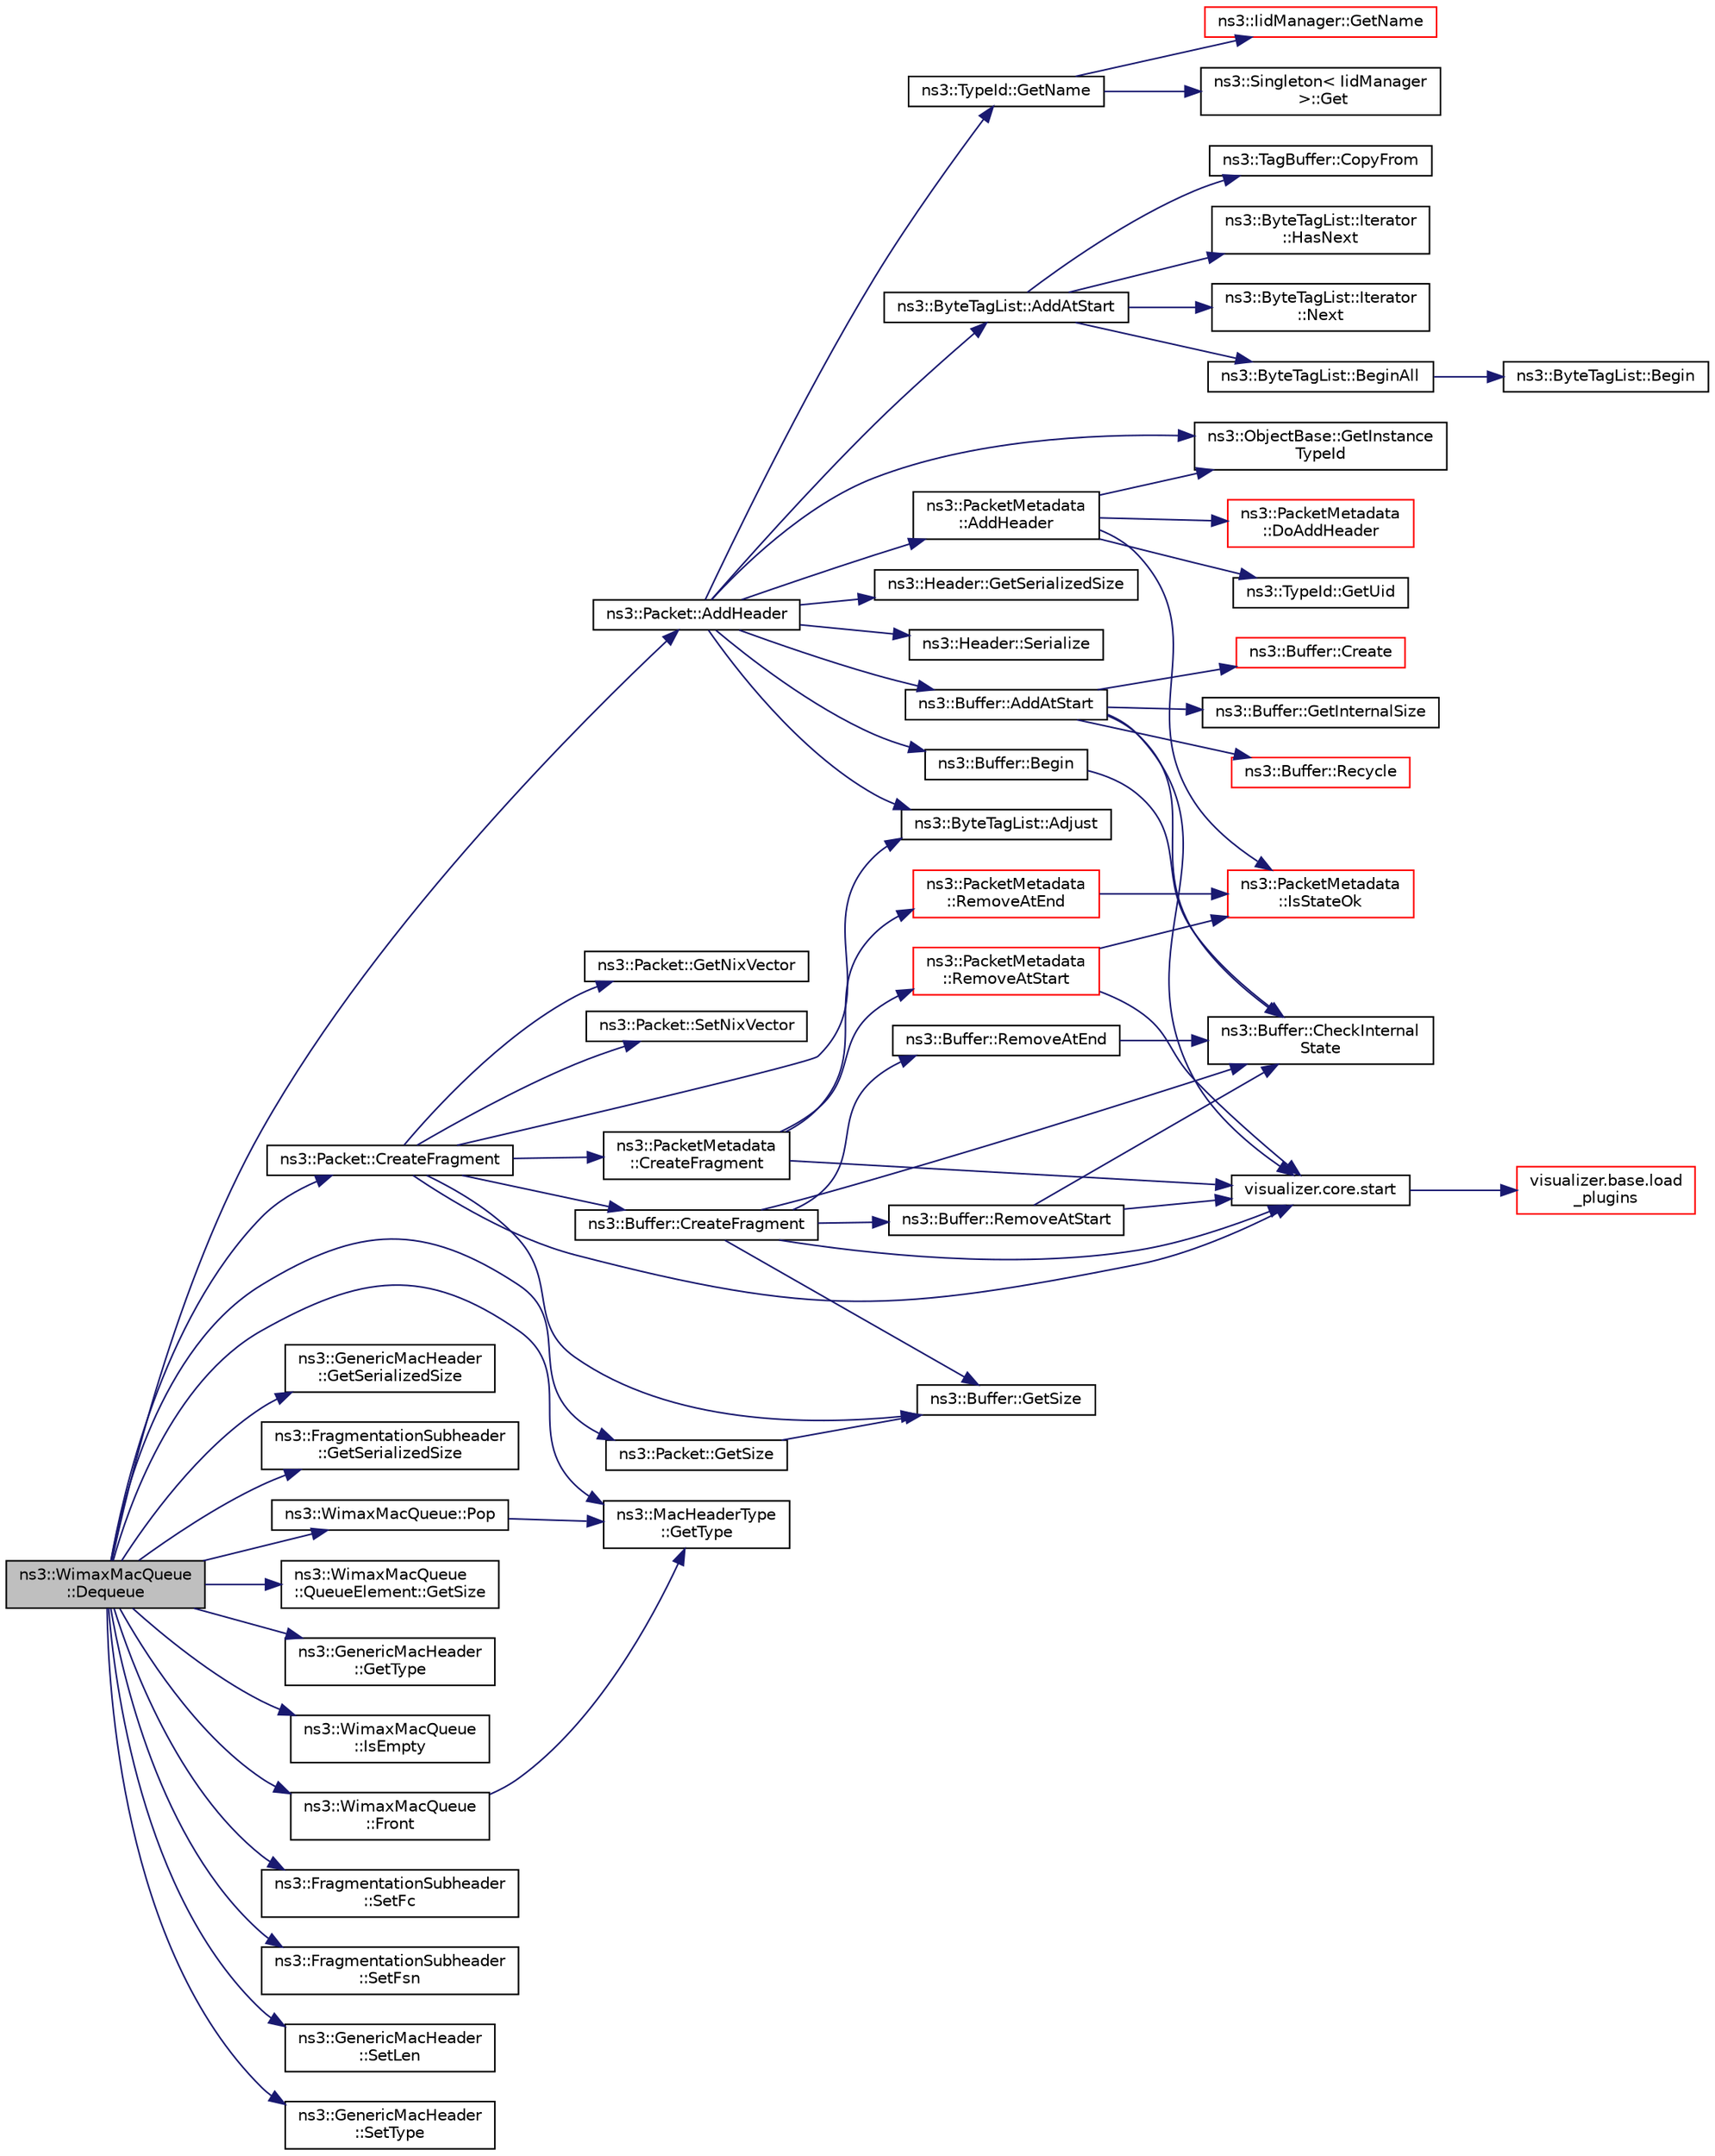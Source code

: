 digraph "ns3::WimaxMacQueue::Dequeue"
{
 // LATEX_PDF_SIZE
  edge [fontname="Helvetica",fontsize="10",labelfontname="Helvetica",labelfontsize="10"];
  node [fontname="Helvetica",fontsize="10",shape=record];
  rankdir="LR";
  Node1 [label="ns3::WimaxMacQueue\l::Dequeue",height=0.2,width=0.4,color="black", fillcolor="grey75", style="filled", fontcolor="black",tooltip="Dequeue a packet of type packetType from the queue."];
  Node1 -> Node2 [color="midnightblue",fontsize="10",style="solid",fontname="Helvetica"];
  Node2 [label="ns3::Packet::AddHeader",height=0.2,width=0.4,color="black", fillcolor="white", style="filled",URL="$classns3_1_1_packet.html#a465108c595a0bc592095cbcab1832ed8",tooltip="Add header to this packet."];
  Node2 -> Node3 [color="midnightblue",fontsize="10",style="solid",fontname="Helvetica"];
  Node3 [label="ns3::ByteTagList::AddAtStart",height=0.2,width=0.4,color="black", fillcolor="white", style="filled",URL="$classns3_1_1_byte_tag_list.html#acb4563fbe4299c55af41ba7a166b71d5",tooltip="Make sure that all offsets are bigger than prependOffset which represents the location where new byte..."];
  Node3 -> Node4 [color="midnightblue",fontsize="10",style="solid",fontname="Helvetica"];
  Node4 [label="ns3::ByteTagList::BeginAll",height=0.2,width=0.4,color="black", fillcolor="white", style="filled",URL="$classns3_1_1_byte_tag_list.html#ab1d2c5671ea01900fa9ef58e33d1e739",tooltip="Returns an iterator pointing to the very first tag in this list."];
  Node4 -> Node5 [color="midnightblue",fontsize="10",style="solid",fontname="Helvetica"];
  Node5 [label="ns3::ByteTagList::Begin",height=0.2,width=0.4,color="black", fillcolor="white", style="filled",URL="$classns3_1_1_byte_tag_list.html#a22bb3fbf008c3bd4821429521a35c82d",tooltip=" "];
  Node3 -> Node6 [color="midnightblue",fontsize="10",style="solid",fontname="Helvetica"];
  Node6 [label="ns3::TagBuffer::CopyFrom",height=0.2,width=0.4,color="black", fillcolor="white", style="filled",URL="$classns3_1_1_tag_buffer.html#afe07a9e117449ff5b5d5857291671349",tooltip="Copy the nternal structure of another TagBuffer."];
  Node3 -> Node7 [color="midnightblue",fontsize="10",style="solid",fontname="Helvetica"];
  Node7 [label="ns3::ByteTagList::Iterator\l::HasNext",height=0.2,width=0.4,color="black", fillcolor="white", style="filled",URL="$classns3_1_1_byte_tag_list_1_1_iterator.html#a44e33e812e3eba4fdc168e36380853af",tooltip="Used to determine if the iterator is at the end of the byteTagList."];
  Node3 -> Node8 [color="midnightblue",fontsize="10",style="solid",fontname="Helvetica"];
  Node8 [label="ns3::ByteTagList::Iterator\l::Next",height=0.2,width=0.4,color="black", fillcolor="white", style="filled",URL="$classns3_1_1_byte_tag_list_1_1_iterator.html#af521864d800baab1d9c5262f59ce4433",tooltip="Returns the next Item from the ByteTagList."];
  Node2 -> Node9 [color="midnightblue",fontsize="10",style="solid",fontname="Helvetica"];
  Node9 [label="ns3::Buffer::AddAtStart",height=0.2,width=0.4,color="black", fillcolor="white", style="filled",URL="$classns3_1_1_buffer.html#a8abd8164c3671d3dadc98fc66fade7b1",tooltip=" "];
  Node9 -> Node10 [color="midnightblue",fontsize="10",style="solid",fontname="Helvetica"];
  Node10 [label="ns3::Buffer::CheckInternal\lState",height=0.2,width=0.4,color="black", fillcolor="white", style="filled",URL="$classns3_1_1_buffer.html#a200897ee202518b0d2bf91ead4e82be9",tooltip="Checks the internal buffer structures consistency."];
  Node9 -> Node11 [color="midnightblue",fontsize="10",style="solid",fontname="Helvetica"];
  Node11 [label="ns3::Buffer::Create",height=0.2,width=0.4,color="red", fillcolor="white", style="filled",URL="$classns3_1_1_buffer.html#a340c9888e35cf55d024808adfbd75913",tooltip="Create a buffer data storage."];
  Node9 -> Node14 [color="midnightblue",fontsize="10",style="solid",fontname="Helvetica"];
  Node14 [label="ns3::Buffer::GetInternalSize",height=0.2,width=0.4,color="black", fillcolor="white", style="filled",URL="$classns3_1_1_buffer.html#a1042168f1f6f3b24ad08a668662ab373",tooltip="Get the buffer real size."];
  Node9 -> Node15 [color="midnightblue",fontsize="10",style="solid",fontname="Helvetica"];
  Node15 [label="ns3::Buffer::Recycle",height=0.2,width=0.4,color="red", fillcolor="white", style="filled",URL="$classns3_1_1_buffer.html#aa14d4354b6de0c9d6044805f6503ecd2",tooltip="Recycle the buffer memory."];
  Node9 -> Node16 [color="midnightblue",fontsize="10",style="solid",fontname="Helvetica"];
  Node16 [label="visualizer.core.start",height=0.2,width=0.4,color="black", fillcolor="white", style="filled",URL="$namespacevisualizer_1_1core.html#a2a35e5d8a34af358b508dac8635754e0",tooltip=" "];
  Node16 -> Node17 [color="midnightblue",fontsize="10",style="solid",fontname="Helvetica"];
  Node17 [label="visualizer.base.load\l_plugins",height=0.2,width=0.4,color="red", fillcolor="white", style="filled",URL="$namespacevisualizer_1_1base.html#ad171497a5ff1afe0a73bedaebf35448f",tooltip=" "];
  Node2 -> Node19 [color="midnightblue",fontsize="10",style="solid",fontname="Helvetica"];
  Node19 [label="ns3::PacketMetadata\l::AddHeader",height=0.2,width=0.4,color="black", fillcolor="white", style="filled",URL="$classns3_1_1_packet_metadata.html#abdce736c4c5f647242f0808c0d2f9249",tooltip="Add an header."];
  Node19 -> Node20 [color="midnightblue",fontsize="10",style="solid",fontname="Helvetica"];
  Node20 [label="ns3::PacketMetadata\l::DoAddHeader",height=0.2,width=0.4,color="red", fillcolor="white", style="filled",URL="$classns3_1_1_packet_metadata.html#ae5ad09674e28733405c49b2655c51a5a",tooltip="Add an header."];
  Node19 -> Node32 [color="midnightblue",fontsize="10",style="solid",fontname="Helvetica"];
  Node32 [label="ns3::ObjectBase::GetInstance\lTypeId",height=0.2,width=0.4,color="black", fillcolor="white", style="filled",URL="$classns3_1_1_object_base.html#abe5b43a6f5b99a92a4c3122db31f06fb",tooltip="Get the most derived TypeId for this Object."];
  Node19 -> Node33 [color="midnightblue",fontsize="10",style="solid",fontname="Helvetica"];
  Node33 [label="ns3::TypeId::GetUid",height=0.2,width=0.4,color="black", fillcolor="white", style="filled",URL="$classns3_1_1_type_id.html#a429535085325d6f926724771446d9047",tooltip="Get the internal id of this TypeId."];
  Node19 -> Node34 [color="midnightblue",fontsize="10",style="solid",fontname="Helvetica"];
  Node34 [label="ns3::PacketMetadata\l::IsStateOk",height=0.2,width=0.4,color="red", fillcolor="white", style="filled",URL="$classns3_1_1_packet_metadata.html#a547dc7d09f1b2d41a28445a91c2fcf37",tooltip="Check if the metadata state is ok."];
  Node2 -> Node39 [color="midnightblue",fontsize="10",style="solid",fontname="Helvetica"];
  Node39 [label="ns3::ByteTagList::Adjust",height=0.2,width=0.4,color="black", fillcolor="white", style="filled",URL="$classns3_1_1_byte_tag_list.html#a1fec06d7e6daaf8039cf2a148e4090f2",tooltip="Adjust the offsets stored internally by the adjustment delta."];
  Node2 -> Node40 [color="midnightblue",fontsize="10",style="solid",fontname="Helvetica"];
  Node40 [label="ns3::Buffer::Begin",height=0.2,width=0.4,color="black", fillcolor="white", style="filled",URL="$classns3_1_1_buffer.html#acb977a0179de9abe4e295ce22023b4ca",tooltip=" "];
  Node40 -> Node10 [color="midnightblue",fontsize="10",style="solid",fontname="Helvetica"];
  Node2 -> Node32 [color="midnightblue",fontsize="10",style="solid",fontname="Helvetica"];
  Node2 -> Node41 [color="midnightblue",fontsize="10",style="solid",fontname="Helvetica"];
  Node41 [label="ns3::TypeId::GetName",height=0.2,width=0.4,color="black", fillcolor="white", style="filled",URL="$classns3_1_1_type_id.html#abc4965475a579c2afdc668d7a7d58374",tooltip="Get the name."];
  Node41 -> Node42 [color="midnightblue",fontsize="10",style="solid",fontname="Helvetica"];
  Node42 [label="ns3::Singleton\< IidManager\l \>::Get",height=0.2,width=0.4,color="black", fillcolor="white", style="filled",URL="$classns3_1_1_singleton.html#a80a2cd3c25a27ea72add7a9f7a141ffa",tooltip="Get a pointer to the singleton instance."];
  Node41 -> Node43 [color="midnightblue",fontsize="10",style="solid",fontname="Helvetica"];
  Node43 [label="ns3::IidManager::GetName",height=0.2,width=0.4,color="red", fillcolor="white", style="filled",URL="$classns3_1_1_iid_manager.html#a6658aaa8120efd885e98addb76a6f1d4",tooltip="Get the name of a type id."];
  Node2 -> Node45 [color="midnightblue",fontsize="10",style="solid",fontname="Helvetica"];
  Node45 [label="ns3::Header::GetSerializedSize",height=0.2,width=0.4,color="black", fillcolor="white", style="filled",URL="$classns3_1_1_header.html#a6ef0497eabc1b1fb0ad42738eb73f934",tooltip=" "];
  Node2 -> Node46 [color="midnightblue",fontsize="10",style="solid",fontname="Helvetica"];
  Node46 [label="ns3::Header::Serialize",height=0.2,width=0.4,color="black", fillcolor="white", style="filled",URL="$classns3_1_1_header.html#afb61f1aac69ff8349a6bfe521fab5404",tooltip=" "];
  Node1 -> Node47 [color="midnightblue",fontsize="10",style="solid",fontname="Helvetica"];
  Node47 [label="ns3::Packet::CreateFragment",height=0.2,width=0.4,color="black", fillcolor="white", style="filled",URL="$classns3_1_1_packet.html#acdb23fec2c1dbebd9e6917895e9bcc65",tooltip="Create a new packet which contains a fragment of the original packet."];
  Node47 -> Node39 [color="midnightblue",fontsize="10",style="solid",fontname="Helvetica"];
  Node47 -> Node48 [color="midnightblue",fontsize="10",style="solid",fontname="Helvetica"];
  Node48 [label="ns3::PacketMetadata\l::CreateFragment",height=0.2,width=0.4,color="black", fillcolor="white", style="filled",URL="$classns3_1_1_packet_metadata.html#a0d5fd6d6a05b04eb1bb9a00c05e6a16c",tooltip="Creates a fragment."];
  Node48 -> Node49 [color="midnightblue",fontsize="10",style="solid",fontname="Helvetica"];
  Node49 [label="ns3::PacketMetadata\l::RemoveAtEnd",height=0.2,width=0.4,color="red", fillcolor="white", style="filled",URL="$classns3_1_1_packet_metadata.html#a7c76154f5302bd55a68406f0103d50c6",tooltip="Remove a chunk of metadata at the metadata end."];
  Node49 -> Node34 [color="midnightblue",fontsize="10",style="solid",fontname="Helvetica"];
  Node48 -> Node52 [color="midnightblue",fontsize="10",style="solid",fontname="Helvetica"];
  Node52 [label="ns3::PacketMetadata\l::RemoveAtStart",height=0.2,width=0.4,color="red", fillcolor="white", style="filled",URL="$classns3_1_1_packet_metadata.html#a9a0300e7ae709f269d59b6733e590d56",tooltip="Remove a chunk of metadata at the metadata start."];
  Node52 -> Node34 [color="midnightblue",fontsize="10",style="solid",fontname="Helvetica"];
  Node52 -> Node16 [color="midnightblue",fontsize="10",style="solid",fontname="Helvetica"];
  Node48 -> Node16 [color="midnightblue",fontsize="10",style="solid",fontname="Helvetica"];
  Node47 -> Node54 [color="midnightblue",fontsize="10",style="solid",fontname="Helvetica"];
  Node54 [label="ns3::Buffer::CreateFragment",height=0.2,width=0.4,color="black", fillcolor="white", style="filled",URL="$classns3_1_1_buffer.html#a2688c9b7aa22608ec955a40e048ec0dc",tooltip=" "];
  Node54 -> Node10 [color="midnightblue",fontsize="10",style="solid",fontname="Helvetica"];
  Node54 -> Node55 [color="midnightblue",fontsize="10",style="solid",fontname="Helvetica"];
  Node55 [label="ns3::Buffer::GetSize",height=0.2,width=0.4,color="black", fillcolor="white", style="filled",URL="$classns3_1_1_buffer.html#a60c9172d2b102f8856c81b2126c8b209",tooltip=" "];
  Node54 -> Node56 [color="midnightblue",fontsize="10",style="solid",fontname="Helvetica"];
  Node56 [label="ns3::Buffer::RemoveAtEnd",height=0.2,width=0.4,color="black", fillcolor="white", style="filled",URL="$classns3_1_1_buffer.html#a83b30fd8e1202e778fb471757b800d47",tooltip=" "];
  Node56 -> Node10 [color="midnightblue",fontsize="10",style="solid",fontname="Helvetica"];
  Node54 -> Node57 [color="midnightblue",fontsize="10",style="solid",fontname="Helvetica"];
  Node57 [label="ns3::Buffer::RemoveAtStart",height=0.2,width=0.4,color="black", fillcolor="white", style="filled",URL="$classns3_1_1_buffer.html#adeecbb3e8f518aec6fee0437578ade4b",tooltip=" "];
  Node57 -> Node10 [color="midnightblue",fontsize="10",style="solid",fontname="Helvetica"];
  Node57 -> Node16 [color="midnightblue",fontsize="10",style="solid",fontname="Helvetica"];
  Node54 -> Node16 [color="midnightblue",fontsize="10",style="solid",fontname="Helvetica"];
  Node47 -> Node58 [color="midnightblue",fontsize="10",style="solid",fontname="Helvetica"];
  Node58 [label="ns3::Packet::GetNixVector",height=0.2,width=0.4,color="black", fillcolor="white", style="filled",URL="$classns3_1_1_packet.html#a2e919d10a620ad491a57be094ef4b2bb",tooltip="Get the packet nix-vector."];
  Node47 -> Node55 [color="midnightblue",fontsize="10",style="solid",fontname="Helvetica"];
  Node47 -> Node59 [color="midnightblue",fontsize="10",style="solid",fontname="Helvetica"];
  Node59 [label="ns3::Packet::SetNixVector",height=0.2,width=0.4,color="black", fillcolor="white", style="filled",URL="$classns3_1_1_packet.html#a7e02c5b608a578c845aafd838f155989",tooltip="Set the packet nix-vector."];
  Node47 -> Node16 [color="midnightblue",fontsize="10",style="solid",fontname="Helvetica"];
  Node1 -> Node60 [color="midnightblue",fontsize="10",style="solid",fontname="Helvetica"];
  Node60 [label="ns3::WimaxMacQueue\l::Front",height=0.2,width=0.4,color="black", fillcolor="white", style="filled",URL="$classns3_1_1_wimax_mac_queue.html#a3338f497ef649fc33d9af3618332ad45",tooltip="In the case of non-UGS service flows at the SS side the queue will store both data packets and bandwi..."];
  Node60 -> Node61 [color="midnightblue",fontsize="10",style="solid",fontname="Helvetica"];
  Node61 [label="ns3::MacHeaderType\l::GetType",height=0.2,width=0.4,color="black", fillcolor="white", style="filled",URL="$classns3_1_1_mac_header_type.html#a5393cdb92cc561ce57f624494fb511de",tooltip="Get type field."];
  Node1 -> Node62 [color="midnightblue",fontsize="10",style="solid",fontname="Helvetica"];
  Node62 [label="ns3::GenericMacHeader\l::GetSerializedSize",height=0.2,width=0.4,color="black", fillcolor="white", style="filled",URL="$classns3_1_1_generic_mac_header.html#af3cd0b45c5f36f1049c2a9cb72f01a81",tooltip=" "];
  Node1 -> Node63 [color="midnightblue",fontsize="10",style="solid",fontname="Helvetica"];
  Node63 [label="ns3::FragmentationSubheader\l::GetSerializedSize",height=0.2,width=0.4,color="black", fillcolor="white", style="filled",URL="$classns3_1_1_fragmentation_subheader.html#ae2a05a98c5b27851e200816b8448b4b3",tooltip=" "];
  Node1 -> Node64 [color="midnightblue",fontsize="10",style="solid",fontname="Helvetica"];
  Node64 [label="ns3::Packet::GetSize",height=0.2,width=0.4,color="black", fillcolor="white", style="filled",URL="$classns3_1_1_packet.html#afff7cb1ff518ee6dc0d424e10a5ad6ec",tooltip="Returns the the size in bytes of the packet (including the zero-filled initial payload)."];
  Node64 -> Node55 [color="midnightblue",fontsize="10",style="solid",fontname="Helvetica"];
  Node1 -> Node65 [color="midnightblue",fontsize="10",style="solid",fontname="Helvetica"];
  Node65 [label="ns3::WimaxMacQueue\l::QueueElement::GetSize",height=0.2,width=0.4,color="black", fillcolor="white", style="filled",URL="$structns3_1_1_wimax_mac_queue_1_1_queue_element.html#a670de6a78296c464730312ef5d342d82",tooltip="Get size function."];
  Node1 -> Node61 [color="midnightblue",fontsize="10",style="solid",fontname="Helvetica"];
  Node1 -> Node66 [color="midnightblue",fontsize="10",style="solid",fontname="Helvetica"];
  Node66 [label="ns3::GenericMacHeader\l::GetType",height=0.2,width=0.4,color="black", fillcolor="white", style="filled",URL="$classns3_1_1_generic_mac_header.html#a4ec14a9a812efb712d7368182327ad66",tooltip="Get type field."];
  Node1 -> Node67 [color="midnightblue",fontsize="10",style="solid",fontname="Helvetica"];
  Node67 [label="ns3::WimaxMacQueue\l::IsEmpty",height=0.2,width=0.4,color="black", fillcolor="white", style="filled",URL="$classns3_1_1_wimax_mac_queue.html#ae866af83d90dc608ba55d81809c39dec",tooltip="Check if queue is empty."];
  Node1 -> Node68 [color="midnightblue",fontsize="10",style="solid",fontname="Helvetica"];
  Node68 [label="ns3::WimaxMacQueue::Pop",height=0.2,width=0.4,color="black", fillcolor="white", style="filled",URL="$classns3_1_1_wimax_mac_queue.html#a35f80569dacb6e4b01ecadc4f3fa7dd4",tooltip="Pop function."];
  Node68 -> Node61 [color="midnightblue",fontsize="10",style="solid",fontname="Helvetica"];
  Node1 -> Node69 [color="midnightblue",fontsize="10",style="solid",fontname="Helvetica"];
  Node69 [label="ns3::FragmentationSubheader\l::SetFc",height=0.2,width=0.4,color="black", fillcolor="white", style="filled",URL="$classns3_1_1_fragmentation_subheader.html#ad9c1cf0f05c03e72d4750d89e50c2ab4",tooltip="Set FC field."];
  Node1 -> Node70 [color="midnightblue",fontsize="10",style="solid",fontname="Helvetica"];
  Node70 [label="ns3::FragmentationSubheader\l::SetFsn",height=0.2,width=0.4,color="black", fillcolor="white", style="filled",URL="$classns3_1_1_fragmentation_subheader.html#ac039a83ab989fe21557282127e53c26b",tooltip="Set FSN field."];
  Node1 -> Node71 [color="midnightblue",fontsize="10",style="solid",fontname="Helvetica"];
  Node71 [label="ns3::GenericMacHeader\l::SetLen",height=0.2,width=0.4,color="black", fillcolor="white", style="filled",URL="$classns3_1_1_generic_mac_header.html#ad0b87b780d222778c78b783f7f4e5237",tooltip="Set length field."];
  Node1 -> Node72 [color="midnightblue",fontsize="10",style="solid",fontname="Helvetica"];
  Node72 [label="ns3::GenericMacHeader\l::SetType",height=0.2,width=0.4,color="black", fillcolor="white", style="filled",URL="$classns3_1_1_generic_mac_header.html#a5d9f587449b5a20b99b29f9000a36a6c",tooltip="Set type field."];
}
